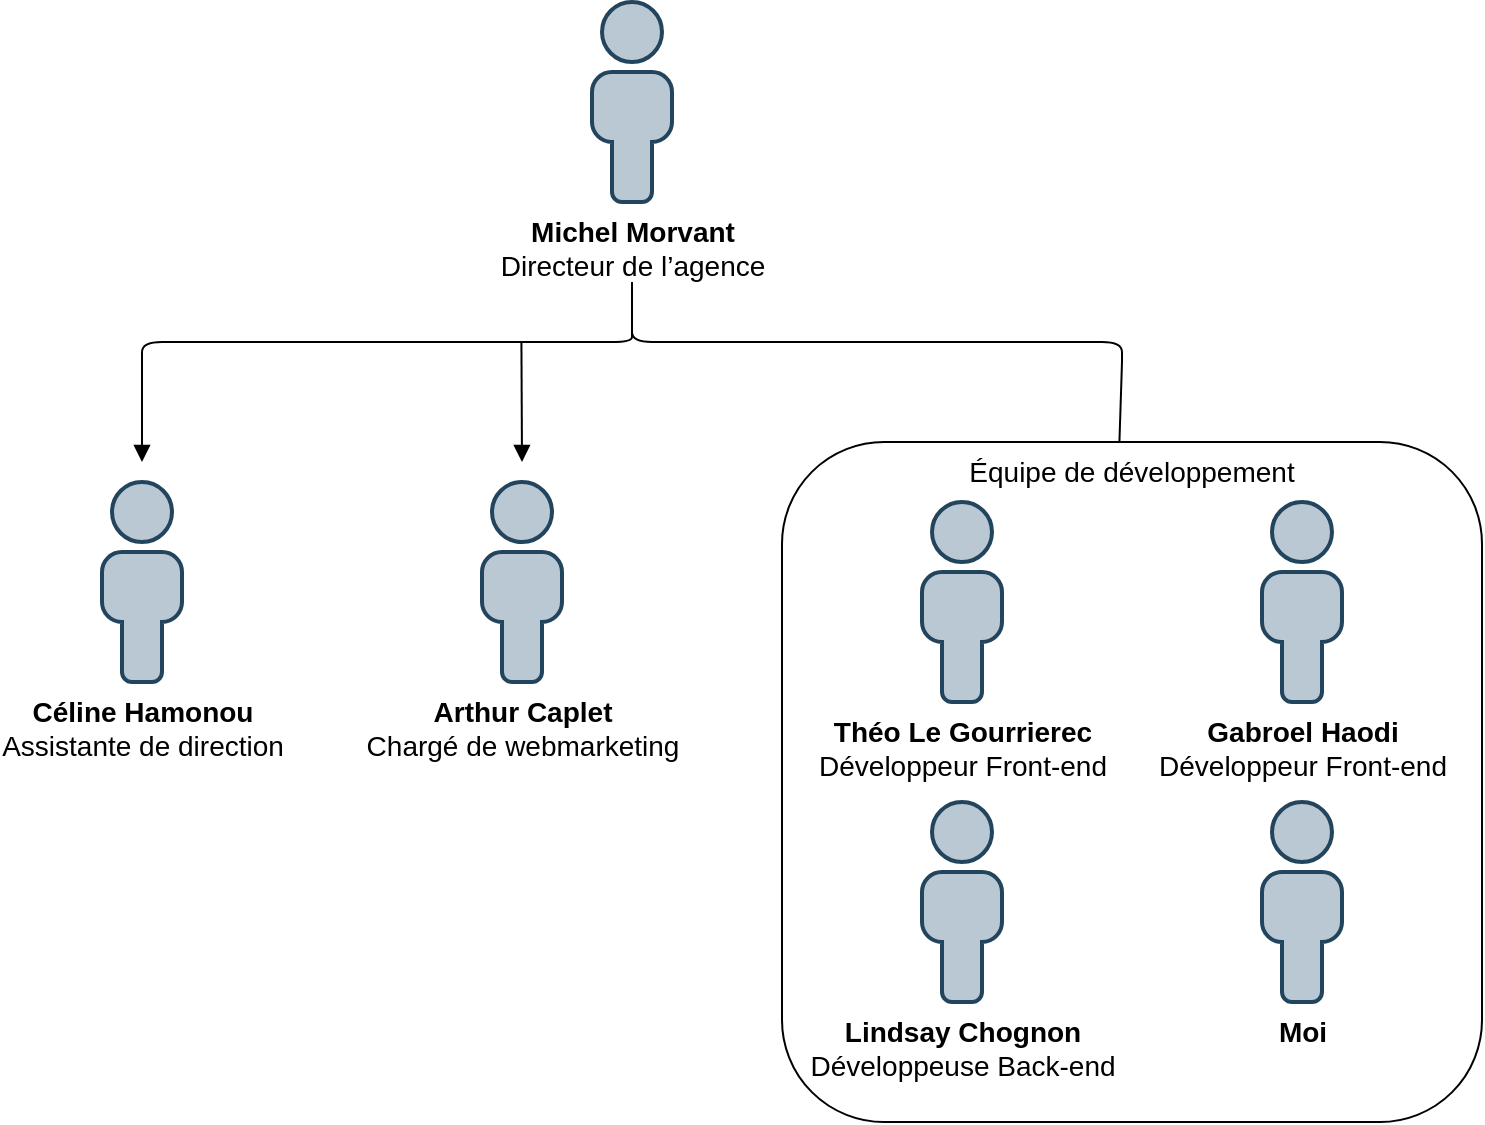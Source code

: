 <mxfile>
    <diagram id="TWX_PVk8kYSDejaoBUOy" name="Page-1">
        <mxGraphModel dx="1064" dy="915" grid="1" gridSize="10" guides="1" tooltips="1" connect="1" arrows="1" fold="1" page="1" pageScale="1" pageWidth="850" pageHeight="1100" math="0" shadow="0">
            <root>
                <mxCell id="0"/>
                <mxCell id="1" parent="0"/>
                <mxCell id="5" value="" style="edgeStyle=none;html=1;endArrow=none;endFill=0;entryX=0.1;entryY=0.5;entryDx=0;entryDy=0;entryPerimeter=0;fontSize=14;" edge="1" parent="1" target="20">
                    <mxGeometry relative="1" as="geometry">
                        <mxPoint x="405" y="390" as="sourcePoint"/>
                        <mxPoint x="420" y="450" as="targetPoint"/>
                    </mxGeometry>
                </mxCell>
                <mxCell id="3" value="&lt;b&gt;Michel Morvant&lt;/b&gt;&lt;div&gt;Directeur de l’agence&lt;/div&gt;" style="verticalAlign=top;verticalLabelPosition=bottom;labelPosition=center;align=center;html=1;outlineConnect=0;gradientDirection=north;strokeWidth=2;shape=mxgraph.networks.user_male;fillColor=#bac8d3;strokeColor=#23445d;fontSize=14;" vertex="1" parent="1">
                    <mxGeometry x="385" y="250" width="40" height="100" as="geometry"/>
                </mxCell>
                <mxCell id="4" value="&lt;div&gt;&lt;b&gt;Céline Hamonou&lt;/b&gt;&lt;/div&gt;&lt;div&gt;Assistante de direction&lt;/div&gt;" style="verticalAlign=top;verticalLabelPosition=bottom;labelPosition=center;align=center;html=1;outlineConnect=0;gradientDirection=north;strokeWidth=2;shape=mxgraph.networks.user_male;fillColor=#bac8d3;strokeColor=#23445d;fontSize=14;" vertex="1" parent="1">
                    <mxGeometry x="140" y="490" width="40" height="100" as="geometry"/>
                </mxCell>
                <mxCell id="6" value="&lt;span&gt;&lt;font&gt;Équipe de développement&lt;/font&gt;&lt;/span&gt;" style="rounded=1;whiteSpace=wrap;html=1;fillColor=none;verticalAlign=top;fontSize=14;" vertex="1" parent="1">
                    <mxGeometry x="480" y="470" width="350" height="340" as="geometry"/>
                </mxCell>
                <mxCell id="9" value="&lt;div&gt;&lt;b&gt;Arthur Caplet&lt;/b&gt;&lt;/div&gt;&lt;div&gt;&lt;span style=&quot;background-color: transparent;&quot;&gt;Chargé de webmarketing&lt;/span&gt;&lt;/div&gt;" style="verticalAlign=top;verticalLabelPosition=bottom;labelPosition=center;align=center;html=1;outlineConnect=0;gradientDirection=north;strokeWidth=2;shape=mxgraph.networks.user_male;fillColor=#bac8d3;strokeColor=#23445d;fontSize=14;" vertex="1" parent="1">
                    <mxGeometry x="330" y="490" width="40" height="100" as="geometry"/>
                </mxCell>
                <mxCell id="10" value="&lt;div&gt;&lt;b&gt;Théo Le Gourrierec&lt;/b&gt;&lt;/div&gt;&lt;div&gt;&lt;span style=&quot;background-color: transparent;&quot;&gt;Développeur Front-end&lt;/span&gt;&lt;/div&gt;" style="verticalAlign=top;verticalLabelPosition=bottom;labelPosition=center;align=center;html=1;outlineConnect=0;gradientDirection=north;strokeWidth=2;shape=mxgraph.networks.user_male;fillColor=#bac8d3;strokeColor=#23445d;fontSize=14;" vertex="1" parent="1">
                    <mxGeometry x="550" y="500" width="40" height="100" as="geometry"/>
                </mxCell>
                <mxCell id="11" value="&lt;div&gt;&lt;b&gt;&lt;font&gt;Gabroel Haodi&lt;/font&gt;&lt;/b&gt;&lt;/div&gt;&lt;div&gt;&lt;span style=&quot;background-color: transparent;&quot;&gt;&lt;font&gt;Développeur Front-end&lt;/font&gt;&lt;/span&gt;&lt;/div&gt;" style="verticalAlign=top;verticalLabelPosition=bottom;labelPosition=center;align=center;html=1;outlineConnect=0;gradientDirection=north;strokeWidth=2;shape=mxgraph.networks.user_male;fillColor=#bac8d3;strokeColor=#23445d;fontSize=14;" vertex="1" parent="1">
                    <mxGeometry x="720" y="500" width="40" height="100" as="geometry"/>
                </mxCell>
                <mxCell id="12" value="&lt;div&gt;&lt;span style=&quot;background-color: transparent;&quot;&gt;&lt;b&gt;Lindsay Chognon&lt;/b&gt;&lt;/span&gt;&lt;/div&gt;&lt;div&gt;&lt;span style=&quot;background-color: transparent;&quot;&gt;Développeuse Back-end&lt;/span&gt;&lt;/div&gt;" style="verticalAlign=top;verticalLabelPosition=bottom;labelPosition=center;align=center;html=1;outlineConnect=0;gradientDirection=north;strokeWidth=2;shape=mxgraph.networks.user_male;fillColor=#bac8d3;strokeColor=#23445d;fontSize=14;" vertex="1" parent="1">
                    <mxGeometry x="550" y="650" width="40" height="100" as="geometry"/>
                </mxCell>
                <mxCell id="13" value="&lt;div&gt;&lt;b&gt;Moi&lt;/b&gt;&lt;/div&gt;" style="verticalAlign=top;verticalLabelPosition=bottom;labelPosition=center;align=center;html=1;outlineConnect=0;gradientDirection=north;strokeWidth=2;shape=mxgraph.networks.user_male;fillColor=#bac8d3;strokeColor=#23445d;fontSize=14;" vertex="1" parent="1">
                    <mxGeometry x="720" y="650" width="40" height="100" as="geometry"/>
                </mxCell>
                <mxCell id="20" value="" style="shape=curlyBracket;whiteSpace=wrap;html=1;rounded=1;labelPosition=left;verticalLabelPosition=middle;align=right;verticalAlign=middle;rotation=90;fontSize=14;" vertex="1" parent="1">
                    <mxGeometry x="395" y="175" width="20" height="490" as="geometry"/>
                </mxCell>
                <mxCell id="22" value="" style="endArrow=none;html=1;entryX=1;entryY=0;entryDx=0;entryDy=0;entryPerimeter=0;exitX=0.482;exitY=0.001;exitDx=0;exitDy=0;exitPerimeter=0;fontSize=14;" edge="1" parent="1" source="6" target="20">
                    <mxGeometry width="50" height="50" relative="1" as="geometry">
                        <mxPoint x="680" y="470" as="sourcePoint"/>
                        <mxPoint x="600" y="440" as="targetPoint"/>
                    </mxGeometry>
                </mxCell>
                <mxCell id="23" value="" style="endArrow=none;html=1;entryX=1;entryY=1;entryDx=0;entryDy=0;entryPerimeter=0;endFill=0;startArrow=block;startFill=1;fontSize=14;" edge="1" parent="1" target="20">
                    <mxGeometry width="50" height="50" relative="1" as="geometry">
                        <mxPoint x="160" y="480" as="sourcePoint"/>
                        <mxPoint x="210" y="480" as="targetPoint"/>
                    </mxGeometry>
                </mxCell>
                <mxCell id="24" value="" style="endArrow=none;html=1;startArrow=block;startFill=1;fontSize=14;" edge="1" parent="1">
                    <mxGeometry width="50" height="50" relative="1" as="geometry">
                        <mxPoint x="350" y="480" as="sourcePoint"/>
                        <mxPoint x="349.71" y="420" as="targetPoint"/>
                    </mxGeometry>
                </mxCell>
            </root>
        </mxGraphModel>
    </diagram>
</mxfile>
